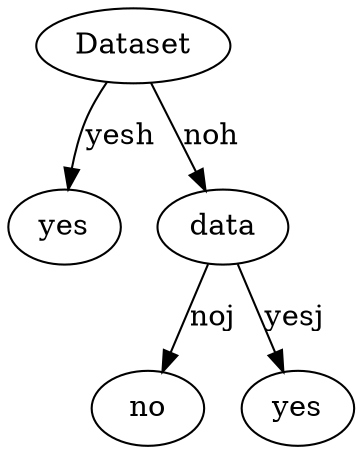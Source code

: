 // Decision Tree
digraph {
	0 [label=Dataset]
	1 [label=data]
	0 -> 1 [label=yesh]
	1 [label=yes]
	2 [label=data]
	0 -> 2 [label=noh]
	3 [label=data]
	2 -> 3 [label=noj]
	3 [label=no]
	4 [label=data]
	2 -> 4 [label=yesj]
	4 [label=yes]
}
